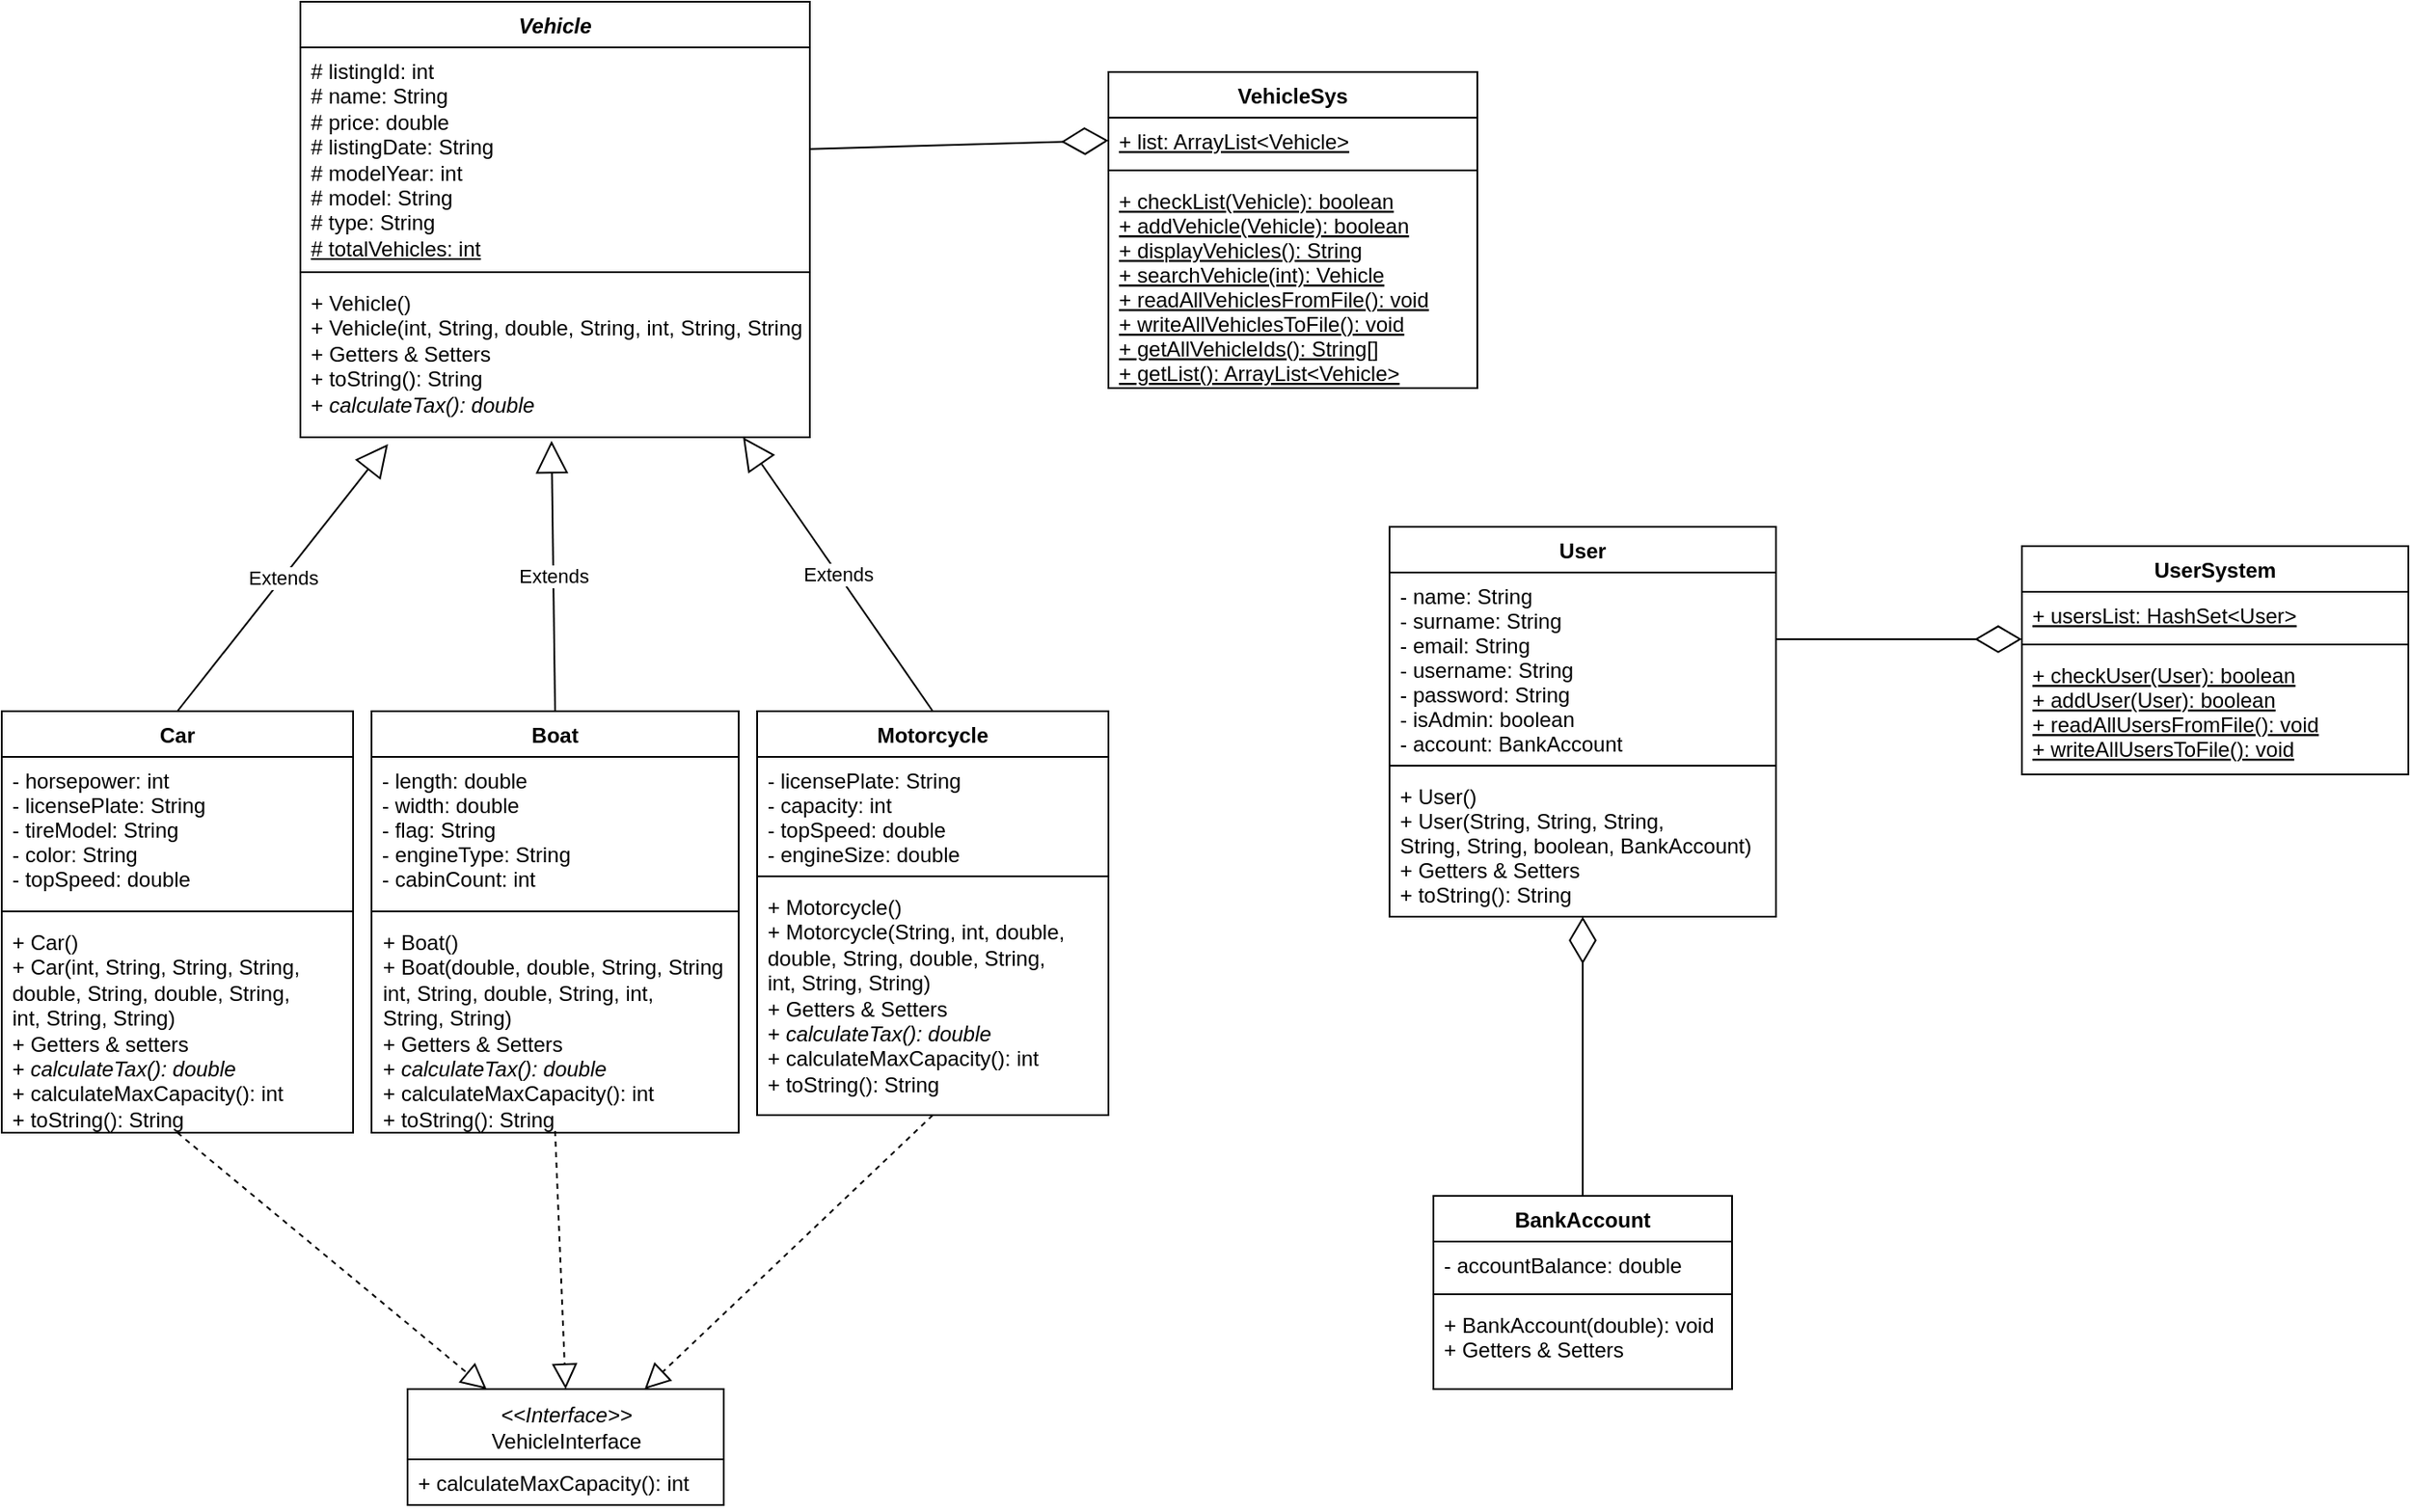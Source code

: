 <mxfile version="12.4.3" type="github" pages="1">
  <diagram id="-B1ppT6hz_5FP_6IwFYu" name="Page-1">
    <mxGraphModel dx="786" dy="411" grid="1" gridSize="10" guides="1" tooltips="1" connect="1" arrows="1" fold="1" page="1" pageScale="1" pageWidth="1500" pageHeight="1500" math="0" shadow="0">
      <root>
        <mxCell id="0"/>
        <mxCell id="1" parent="0"/>
        <mxCell id="MA55_t0_zQ04JRDkS3So-1" value="Vehicle" style="swimlane;fontStyle=3;align=center;verticalAlign=top;childLayout=stackLayout;horizontal=1;startSize=26;horizontalStack=0;resizeParent=1;resizeParentMax=0;resizeLast=0;collapsible=1;marginBottom=0;" parent="1" vertex="1">
          <mxGeometry x="240" y="460" width="290" height="248" as="geometry"/>
        </mxCell>
        <mxCell id="MA55_t0_zQ04JRDkS3So-2" value="# listingId: int&lt;br&gt;# name: String&lt;br&gt;# price: double&lt;br&gt;# listingDate: String&lt;br&gt;# modelYear: int&lt;br&gt;# model: String&lt;br&gt;&lt;div&gt;# type: String&lt;u&gt;&lt;br&gt;&lt;/u&gt;&lt;/div&gt;&lt;div&gt;&lt;u&gt;# totalVehicles: int&lt;/u&gt;&lt;/div&gt;" style="text;strokeColor=none;fillColor=none;align=left;verticalAlign=top;spacingLeft=4;spacingRight=4;overflow=hidden;rotatable=0;points=[[0,0.5],[1,0.5]];portConstraint=eastwest;html=1;" parent="MA55_t0_zQ04JRDkS3So-1" vertex="1">
          <mxGeometry y="26" width="290" height="124" as="geometry"/>
        </mxCell>
        <mxCell id="MA55_t0_zQ04JRDkS3So-3" value="" style="line;strokeWidth=1;fillColor=none;align=left;verticalAlign=middle;spacingTop=-1;spacingLeft=3;spacingRight=3;rotatable=0;labelPosition=right;points=[];portConstraint=eastwest;" parent="MA55_t0_zQ04JRDkS3So-1" vertex="1">
          <mxGeometry y="150" width="290" height="8" as="geometry"/>
        </mxCell>
        <mxCell id="MA55_t0_zQ04JRDkS3So-4" value="+ Vehicle()&lt;br&gt;+ Vehicle(int, String, double, String, int, String, String)&lt;br&gt;&lt;div&gt;+ Getters &amp;amp; Setters&lt;/div&gt;&lt;div&gt;+ toString(): String&lt;/div&gt;&lt;div&gt;+&lt;i&gt; calculateTax(): double&lt;/i&gt;&lt;/div&gt;" style="text;strokeColor=none;fillColor=none;align=left;verticalAlign=top;spacingLeft=4;spacingRight=4;overflow=hidden;rotatable=0;points=[[0,0.5],[1,0.5]];portConstraint=eastwest;html=1;" parent="MA55_t0_zQ04JRDkS3So-1" vertex="1">
          <mxGeometry y="158" width="290" height="90" as="geometry"/>
        </mxCell>
        <mxCell id="MA55_t0_zQ04JRDkS3So-5" value="Car" style="swimlane;fontStyle=1;align=center;verticalAlign=top;childLayout=stackLayout;horizontal=1;startSize=26;horizontalStack=0;resizeParent=1;resizeParentMax=0;resizeLast=0;collapsible=1;marginBottom=0;" parent="1" vertex="1">
          <mxGeometry x="70" y="864" width="200" height="240" as="geometry"/>
        </mxCell>
        <mxCell id="MA55_t0_zQ04JRDkS3So-6" value="- horsepower: int&#xa;- licensePlate: String&#xa;- tireModel: String&#xa;- color: String&#xa;- topSpeed: double&#xa;" style="text;strokeColor=none;fillColor=none;align=left;verticalAlign=top;spacingLeft=4;spacingRight=4;overflow=hidden;rotatable=0;points=[[0,0.5],[1,0.5]];portConstraint=eastwest;" parent="MA55_t0_zQ04JRDkS3So-5" vertex="1">
          <mxGeometry y="26" width="200" height="84" as="geometry"/>
        </mxCell>
        <mxCell id="MA55_t0_zQ04JRDkS3So-7" value="" style="line;strokeWidth=1;fillColor=none;align=left;verticalAlign=middle;spacingTop=-1;spacingLeft=3;spacingRight=3;rotatable=0;labelPosition=right;points=[];portConstraint=eastwest;" parent="MA55_t0_zQ04JRDkS3So-5" vertex="1">
          <mxGeometry y="110" width="200" height="8" as="geometry"/>
        </mxCell>
        <mxCell id="MA55_t0_zQ04JRDkS3So-8" value="+ Car()&lt;br&gt;+ Car(int, String, String, String,&lt;br&gt;double, String, double, String,&lt;br&gt;int, String, String)&lt;br&gt;+ Getters &amp;amp; setters&lt;br&gt;+ &lt;i&gt;calculateTax(): double&lt;/i&gt;&lt;br&gt;+ calculateMaxCapacity(): int&lt;br&gt;+ toString(): String" style="text;strokeColor=none;fillColor=none;align=left;verticalAlign=top;spacingLeft=4;spacingRight=4;overflow=hidden;rotatable=0;points=[[0,0.5],[1,0.5]];portConstraint=eastwest;html=1;" parent="MA55_t0_zQ04JRDkS3So-5" vertex="1">
          <mxGeometry y="118" width="200" height="122" as="geometry"/>
        </mxCell>
        <mxCell id="osiSDmEnFBa9YtkusUpC-1" value="Boat" style="swimlane;fontStyle=1;align=center;verticalAlign=top;childLayout=stackLayout;horizontal=1;startSize=26;horizontalStack=0;resizeParent=1;resizeParentMax=0;resizeLast=0;collapsible=1;marginBottom=0;" parent="1" vertex="1">
          <mxGeometry x="280.5" y="864" width="209" height="240" as="geometry"/>
        </mxCell>
        <mxCell id="osiSDmEnFBa9YtkusUpC-2" value="- length: double&#xa;- width: double&#xa;- flag: String&#xa;- engineType: String&#xa;- cabinCount: int" style="text;strokeColor=none;fillColor=none;align=left;verticalAlign=top;spacingLeft=4;spacingRight=4;overflow=hidden;rotatable=0;points=[[0,0.5],[1,0.5]];portConstraint=eastwest;" parent="osiSDmEnFBa9YtkusUpC-1" vertex="1">
          <mxGeometry y="26" width="209" height="84" as="geometry"/>
        </mxCell>
        <mxCell id="osiSDmEnFBa9YtkusUpC-3" value="" style="line;strokeWidth=1;fillColor=none;align=left;verticalAlign=middle;spacingTop=-1;spacingLeft=3;spacingRight=3;rotatable=0;labelPosition=right;points=[];portConstraint=eastwest;" parent="osiSDmEnFBa9YtkusUpC-1" vertex="1">
          <mxGeometry y="110" width="209" height="8" as="geometry"/>
        </mxCell>
        <mxCell id="osiSDmEnFBa9YtkusUpC-4" value="+ Boat()&lt;br&gt;+ Boat(double, double, String, String&lt;br&gt;int, String, double, String, int, &lt;br&gt;String, String)&lt;br&gt;&lt;div&gt;+ Getters &amp;amp; Setters&lt;/div&gt;&lt;div&gt;+ &lt;i&gt;calculateTax(): double&lt;/i&gt;&lt;/div&gt;+ calculateMaxCapacity(): int&lt;br&gt;+ toString(): String" style="text;strokeColor=none;fillColor=none;align=left;verticalAlign=top;spacingLeft=4;spacingRight=4;overflow=hidden;rotatable=0;points=[[0,0.5],[1,0.5]];portConstraint=eastwest;fontStyle=0;html=1;" parent="osiSDmEnFBa9YtkusUpC-1" vertex="1">
          <mxGeometry y="118" width="209" height="122" as="geometry"/>
        </mxCell>
        <mxCell id="osiSDmEnFBa9YtkusUpC-5" value="Motorcycle" style="swimlane;fontStyle=1;align=center;verticalAlign=top;childLayout=stackLayout;horizontal=1;startSize=26;horizontalStack=0;resizeParent=1;resizeParentMax=0;resizeLast=0;collapsible=1;marginBottom=0;" parent="1" vertex="1">
          <mxGeometry x="500" y="864" width="200" height="230" as="geometry">
            <mxRectangle x="440" y="634" width="100" height="26" as="alternateBounds"/>
          </mxGeometry>
        </mxCell>
        <mxCell id="osiSDmEnFBa9YtkusUpC-6" value="- licensePlate: String&#xa;- capacity: int&#xa;- topSpeed: double&#xa;- engineSize: double&#xa;" style="text;strokeColor=none;fillColor=none;align=left;verticalAlign=top;spacingLeft=4;spacingRight=4;overflow=hidden;rotatable=0;points=[[0,0.5],[1,0.5]];portConstraint=eastwest;" parent="osiSDmEnFBa9YtkusUpC-5" vertex="1">
          <mxGeometry y="26" width="200" height="64" as="geometry"/>
        </mxCell>
        <mxCell id="osiSDmEnFBa9YtkusUpC-7" value="" style="line;strokeWidth=1;fillColor=none;align=left;verticalAlign=middle;spacingTop=-1;spacingLeft=3;spacingRight=3;rotatable=0;labelPosition=right;points=[];portConstraint=eastwest;" parent="osiSDmEnFBa9YtkusUpC-5" vertex="1">
          <mxGeometry y="90" width="200" height="8" as="geometry"/>
        </mxCell>
        <mxCell id="osiSDmEnFBa9YtkusUpC-8" value="+ Motorcycle()&lt;br&gt;+ Motorcycle(String, int, double,&lt;br&gt;double, String, double, String, &lt;br&gt;int, String, String)&lt;br&gt;+ Getters &amp;amp; Setters&lt;br&gt;+ &lt;i&gt;calculateTax(): double&lt;/i&gt;&lt;br&gt;+ calculateMaxCapacity(): int&lt;br&gt;+ toString(): String" style="text;strokeColor=none;fillColor=none;align=left;verticalAlign=top;spacingLeft=4;spacingRight=4;overflow=hidden;rotatable=0;points=[[0,0.5],[1,0.5]];portConstraint=eastwest;html=1;" parent="osiSDmEnFBa9YtkusUpC-5" vertex="1">
          <mxGeometry y="98" width="200" height="132" as="geometry"/>
        </mxCell>
        <mxCell id="Wsog8xhASZG21VbPrZgl-1" value="Extends" style="endArrow=block;endSize=16;endFill=0;html=1;exitX=0.5;exitY=0;exitDx=0;exitDy=0;entryX=0.493;entryY=1.022;entryDx=0;entryDy=0;entryPerimeter=0;" parent="1" source="osiSDmEnFBa9YtkusUpC-1" target="MA55_t0_zQ04JRDkS3So-4" edge="1">
          <mxGeometry width="160" relative="1" as="geometry">
            <mxPoint x="311" y="790" as="sourcePoint"/>
            <mxPoint x="400" y="760" as="targetPoint"/>
          </mxGeometry>
        </mxCell>
        <mxCell id="Wsog8xhASZG21VbPrZgl-2" value="Extends" style="endArrow=block;endSize=16;endFill=0;html=1;exitX=0.5;exitY=0;exitDx=0;exitDy=0;entryX=0.172;entryY=1.043;entryDx=0;entryDy=0;entryPerimeter=0;" parent="1" source="MA55_t0_zQ04JRDkS3So-5" target="MA55_t0_zQ04JRDkS3So-4" edge="1">
          <mxGeometry width="160" relative="1" as="geometry">
            <mxPoint x="211" y="780" as="sourcePoint"/>
            <mxPoint x="290" y="750" as="targetPoint"/>
          </mxGeometry>
        </mxCell>
        <mxCell id="Wsog8xhASZG21VbPrZgl-3" value="Extends" style="endArrow=block;endSize=16;endFill=0;html=1;exitX=0.5;exitY=0;exitDx=0;exitDy=0;entryX=0.869;entryY=1;entryDx=0;entryDy=0;entryPerimeter=0;" parent="1" source="osiSDmEnFBa9YtkusUpC-5" target="MA55_t0_zQ04JRDkS3So-4" edge="1">
          <mxGeometry width="160" relative="1" as="geometry">
            <mxPoint x="502" y="864" as="sourcePoint"/>
            <mxPoint x="490" y="760" as="targetPoint"/>
          </mxGeometry>
        </mxCell>
        <mxCell id="u7Z1UTMWD-o3jPnELLZr-2" value="&lt;p style=&quot;margin: 0px ; margin-top: 4px ; text-align: center&quot;&gt;&lt;i&gt;&amp;lt;&amp;lt;Interface&amp;gt;&amp;gt;&lt;/i&gt;&lt;br&gt;VehicleInterface&lt;br&gt;&lt;/p&gt;" style="swimlane;fontStyle=0;childLayout=stackLayout;horizontal=1;startSize=40;fillColor=none;horizontalStack=0;resizeParent=1;resizeParentMax=0;resizeLast=0;collapsible=1;marginBottom=0;html=1;" parent="1" vertex="1">
          <mxGeometry x="301" y="1250" width="180" height="66" as="geometry"/>
        </mxCell>
        <mxCell id="u7Z1UTMWD-o3jPnELLZr-3" value="+ calculateMaxCapacity(): int" style="text;strokeColor=none;fillColor=none;align=left;verticalAlign=top;spacingLeft=4;spacingRight=4;overflow=hidden;rotatable=0;points=[[0,0.5],[1,0.5]];portConstraint=eastwest;" parent="u7Z1UTMWD-o3jPnELLZr-2" vertex="1">
          <mxGeometry y="40" width="180" height="26" as="geometry"/>
        </mxCell>
        <mxCell id="u7Z1UTMWD-o3jPnELLZr-6" value="" style="endArrow=block;dashed=1;endFill=0;endSize=12;html=1;exitX=0.5;exitY=1;exitDx=0;exitDy=0;exitPerimeter=0;entryX=0.25;entryY=0;entryDx=0;entryDy=0;" parent="1" source="MA55_t0_zQ04JRDkS3So-8" target="u7Z1UTMWD-o3jPnELLZr-2" edge="1">
          <mxGeometry width="160" relative="1" as="geometry">
            <mxPoint x="180" y="1200" as="sourcePoint"/>
            <mxPoint x="340" y="1200" as="targetPoint"/>
          </mxGeometry>
        </mxCell>
        <mxCell id="u7Z1UTMWD-o3jPnELLZr-7" value="" style="endArrow=block;dashed=1;endFill=0;endSize=12;html=1;exitX=0.5;exitY=0.992;exitDx=0;exitDy=0;exitPerimeter=0;entryX=0.5;entryY=0;entryDx=0;entryDy=0;" parent="1" source="osiSDmEnFBa9YtkusUpC-4" target="u7Z1UTMWD-o3jPnELLZr-2" edge="1">
          <mxGeometry width="160" relative="1" as="geometry">
            <mxPoint x="375.5" y="1114" as="sourcePoint"/>
            <mxPoint x="586.5" y="1250" as="targetPoint"/>
          </mxGeometry>
        </mxCell>
        <mxCell id="u7Z1UTMWD-o3jPnELLZr-8" value="" style="endArrow=block;dashed=1;endFill=0;endSize=12;html=1;exitX=0.5;exitY=1;exitDx=0;exitDy=0;exitPerimeter=0;entryX=0.75;entryY=0;entryDx=0;entryDy=0;" parent="1" source="osiSDmEnFBa9YtkusUpC-8" target="u7Z1UTMWD-o3jPnELLZr-2" edge="1">
          <mxGeometry width="160" relative="1" as="geometry">
            <mxPoint x="594.5" y="1094" as="sourcePoint"/>
            <mxPoint x="805.5" y="1230" as="targetPoint"/>
          </mxGeometry>
        </mxCell>
        <mxCell id="kv0yy4VYP6Upgk7bpCAp-1" value="User&#xa;" style="swimlane;fontStyle=1;align=center;verticalAlign=top;childLayout=stackLayout;horizontal=1;startSize=26;horizontalStack=0;resizeParent=1;resizeParentMax=0;resizeLast=0;collapsible=1;marginBottom=0;" parent="1" vertex="1">
          <mxGeometry x="860" y="759" width="220" height="222" as="geometry"/>
        </mxCell>
        <mxCell id="kv0yy4VYP6Upgk7bpCAp-2" value="- name: String&#xa;- surname: String&#xa;- email: String&#xa;- username: String&#xa;- password: String&#xa;- isAdmin: boolean&#xa;- account: BankAccount" style="text;strokeColor=none;fillColor=none;align=left;verticalAlign=top;spacingLeft=4;spacingRight=4;overflow=hidden;rotatable=0;points=[[0,0.5],[1,0.5]];portConstraint=eastwest;" parent="kv0yy4VYP6Upgk7bpCAp-1" vertex="1">
          <mxGeometry y="26" width="220" height="106" as="geometry"/>
        </mxCell>
        <mxCell id="kv0yy4VYP6Upgk7bpCAp-3" value="" style="line;strokeWidth=1;fillColor=none;align=left;verticalAlign=middle;spacingTop=-1;spacingLeft=3;spacingRight=3;rotatable=0;labelPosition=right;points=[];portConstraint=eastwest;" parent="kv0yy4VYP6Upgk7bpCAp-1" vertex="1">
          <mxGeometry y="132" width="220" height="8" as="geometry"/>
        </mxCell>
        <mxCell id="kv0yy4VYP6Upgk7bpCAp-4" value="+ User()&#xa;+ User(String, String, String,&#xa;String, String, boolean, BankAccount)&#xa;+ Getters &amp; Setters&#xa;+ toString(): String" style="text;strokeColor=none;fillColor=none;align=left;verticalAlign=top;spacingLeft=4;spacingRight=4;overflow=hidden;rotatable=0;points=[[0,0.5],[1,0.5]];portConstraint=eastwest;" parent="kv0yy4VYP6Upgk7bpCAp-1" vertex="1">
          <mxGeometry y="140" width="220" height="82" as="geometry"/>
        </mxCell>
        <mxCell id="kv0yy4VYP6Upgk7bpCAp-5" value="VehicleSys" style="swimlane;fontStyle=1;align=center;verticalAlign=top;childLayout=stackLayout;horizontal=1;startSize=26;horizontalStack=0;resizeParent=1;resizeParentMax=0;resizeLast=0;collapsible=1;marginBottom=0;" parent="1" vertex="1">
          <mxGeometry x="700" y="500" width="210" height="180" as="geometry"/>
        </mxCell>
        <mxCell id="kv0yy4VYP6Upgk7bpCAp-6" value="+ list: ArrayList&lt;Vehicle&gt;" style="text;strokeColor=none;fillColor=none;align=left;verticalAlign=top;spacingLeft=4;spacingRight=4;overflow=hidden;rotatable=0;points=[[0,0.5],[1,0.5]];portConstraint=eastwest;fontStyle=4" parent="kv0yy4VYP6Upgk7bpCAp-5" vertex="1">
          <mxGeometry y="26" width="210" height="26" as="geometry"/>
        </mxCell>
        <mxCell id="kv0yy4VYP6Upgk7bpCAp-7" value="" style="line;strokeWidth=1;fillColor=none;align=left;verticalAlign=middle;spacingTop=-1;spacingLeft=3;spacingRight=3;rotatable=0;labelPosition=right;points=[];portConstraint=eastwest;" parent="kv0yy4VYP6Upgk7bpCAp-5" vertex="1">
          <mxGeometry y="52" width="210" height="8" as="geometry"/>
        </mxCell>
        <mxCell id="kv0yy4VYP6Upgk7bpCAp-8" value="+ checkList(Vehicle): boolean&#xa;+ addVehicle(Vehicle): boolean&#xa;+ displayVehicles(): String&#xa;+ searchVehicle(int): Vehicle&#xa;+ readAllVehiclesFromFile(): void&#xa;+ writeAllVehiclesToFile(): void &#xa;+ getAllVehicleIds(): String[]&#xa;+ getList(): ArrayList&lt;Vehicle&gt;" style="text;strokeColor=none;fillColor=none;align=left;verticalAlign=top;spacingLeft=4;spacingRight=4;overflow=hidden;rotatable=0;points=[[0,0.5],[1,0.5]];portConstraint=eastwest;fontStyle=4" parent="kv0yy4VYP6Upgk7bpCAp-5" vertex="1">
          <mxGeometry y="60" width="210" height="120" as="geometry"/>
        </mxCell>
        <mxCell id="kv0yy4VYP6Upgk7bpCAp-10" value="" style="endArrow=diamondThin;endFill=0;endSize=24;html=1;entryX=0;entryY=0.5;entryDx=0;entryDy=0;" parent="1" source="MA55_t0_zQ04JRDkS3So-2" target="kv0yy4VYP6Upgk7bpCAp-6" edge="1">
          <mxGeometry width="160" relative="1" as="geometry">
            <mxPoint x="610" y="470" as="sourcePoint"/>
            <mxPoint x="770" y="470" as="targetPoint"/>
          </mxGeometry>
        </mxCell>
        <mxCell id="kv0yy4VYP6Upgk7bpCAp-12" value="UserSystem" style="swimlane;fontStyle=1;align=center;verticalAlign=top;childLayout=stackLayout;horizontal=1;startSize=26;horizontalStack=0;resizeParent=1;resizeParentMax=0;resizeLast=0;collapsible=1;marginBottom=0;" parent="1" vertex="1">
          <mxGeometry x="1220" y="770" width="220" height="130" as="geometry"/>
        </mxCell>
        <mxCell id="kv0yy4VYP6Upgk7bpCAp-13" value="+ usersList: HashSet&lt;User&gt;" style="text;strokeColor=none;fillColor=none;align=left;verticalAlign=top;spacingLeft=4;spacingRight=4;overflow=hidden;rotatable=0;points=[[0,0.5],[1,0.5]];portConstraint=eastwest;fontStyle=4" parent="kv0yy4VYP6Upgk7bpCAp-12" vertex="1">
          <mxGeometry y="26" width="220" height="26" as="geometry"/>
        </mxCell>
        <mxCell id="kv0yy4VYP6Upgk7bpCAp-14" value="" style="line;strokeWidth=1;fillColor=none;align=left;verticalAlign=middle;spacingTop=-1;spacingLeft=3;spacingRight=3;rotatable=0;labelPosition=right;points=[];portConstraint=eastwest;" parent="kv0yy4VYP6Upgk7bpCAp-12" vertex="1">
          <mxGeometry y="52" width="220" height="8" as="geometry"/>
        </mxCell>
        <mxCell id="kv0yy4VYP6Upgk7bpCAp-15" value="+ checkUser(User): boolean&#xa;+ addUser(User): boolean&#xa;+ readAllUsersFromFile(): void&#xa;+ writeAllUsersToFile(): void" style="text;strokeColor=none;fillColor=none;align=left;verticalAlign=top;spacingLeft=4;spacingRight=4;overflow=hidden;rotatable=0;points=[[0,0.5],[1,0.5]];portConstraint=eastwest;fontStyle=4" parent="kv0yy4VYP6Upgk7bpCAp-12" vertex="1">
          <mxGeometry y="60" width="220" height="70" as="geometry"/>
        </mxCell>
        <mxCell id="kv0yy4VYP6Upgk7bpCAp-17" value="" style="endArrow=diamondThin;endFill=0;endSize=24;html=1;entryX=0;entryY=1.038;entryDx=0;entryDy=0;entryPerimeter=0;" parent="1" target="kv0yy4VYP6Upgk7bpCAp-13" edge="1">
          <mxGeometry width="160" relative="1" as="geometry">
            <mxPoint x="1080" y="823" as="sourcePoint"/>
            <mxPoint x="1240" y="820" as="targetPoint"/>
          </mxGeometry>
        </mxCell>
        <mxCell id="JJAtyltPd898wIfHU_ts-2" value="BankAccount" style="swimlane;fontStyle=1;align=center;verticalAlign=top;childLayout=stackLayout;horizontal=1;startSize=26;horizontalStack=0;resizeParent=1;resizeParentMax=0;resizeLast=0;collapsible=1;marginBottom=0;" parent="1" vertex="1">
          <mxGeometry x="885" y="1140" width="170" height="110" as="geometry"/>
        </mxCell>
        <mxCell id="JJAtyltPd898wIfHU_ts-3" value="- accountBalance: double" style="text;strokeColor=none;fillColor=none;align=left;verticalAlign=top;spacingLeft=4;spacingRight=4;overflow=hidden;rotatable=0;points=[[0,0.5],[1,0.5]];portConstraint=eastwest;" parent="JJAtyltPd898wIfHU_ts-2" vertex="1">
          <mxGeometry y="26" width="170" height="26" as="geometry"/>
        </mxCell>
        <mxCell id="JJAtyltPd898wIfHU_ts-4" value="" style="line;strokeWidth=1;fillColor=none;align=left;verticalAlign=middle;spacingTop=-1;spacingLeft=3;spacingRight=3;rotatable=0;labelPosition=right;points=[];portConstraint=eastwest;" parent="JJAtyltPd898wIfHU_ts-2" vertex="1">
          <mxGeometry y="52" width="170" height="8" as="geometry"/>
        </mxCell>
        <mxCell id="JJAtyltPd898wIfHU_ts-5" value="+ BankAccount(double): void&#xa;+ Getters &amp; Setters&#xa;" style="text;strokeColor=none;fillColor=none;align=left;verticalAlign=top;spacingLeft=4;spacingRight=4;overflow=hidden;rotatable=0;points=[[0,0.5],[1,0.5]];portConstraint=eastwest;" parent="JJAtyltPd898wIfHU_ts-2" vertex="1">
          <mxGeometry y="60" width="170" height="50" as="geometry"/>
        </mxCell>
        <mxCell id="JJAtyltPd898wIfHU_ts-6" value="" style="endArrow=diamondThin;endFill=0;endSize=24;html=1;exitX=0.5;exitY=0;exitDx=0;exitDy=0;" parent="1" source="JJAtyltPd898wIfHU_ts-2" target="kv0yy4VYP6Upgk7bpCAp-4" edge="1">
          <mxGeometry width="160" relative="1" as="geometry">
            <mxPoint x="60" y="540" as="sourcePoint"/>
            <mxPoint x="220" y="540" as="targetPoint"/>
          </mxGeometry>
        </mxCell>
      </root>
    </mxGraphModel>
  </diagram>
</mxfile>
